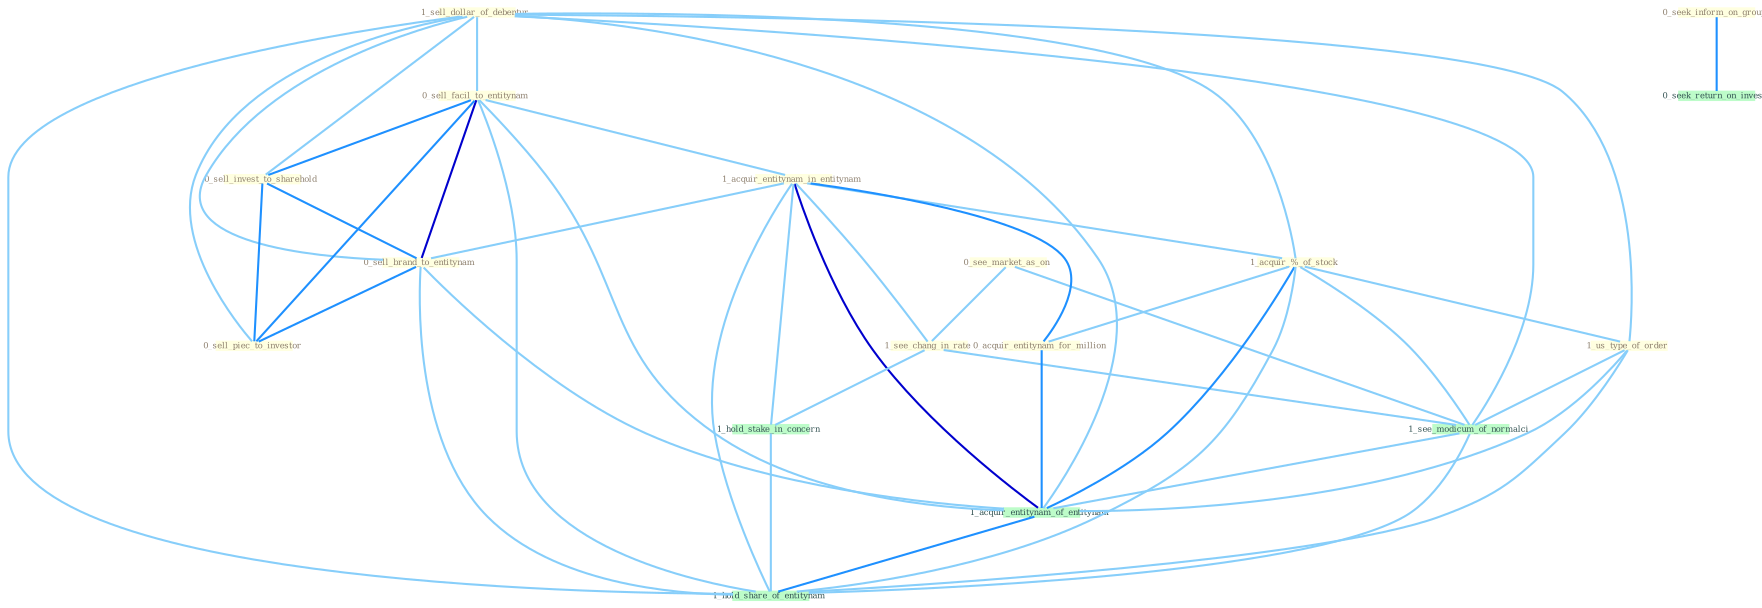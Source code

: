 Graph G{ 
    node
    [shape=polygon,style=filled,width=.5,height=.06,color="#BDFCC9",fixedsize=true,fontsize=4,
    fontcolor="#2f4f4f"];
    {node
    [color="#ffffe0", fontcolor="#8b7d6b"] "1_sell_dollar_of_debentur " "0_sell_facil_to_entitynam " "0_see_market_as_on " "1_acquir_entitynam_in_entitynam " "1_see_chang_in_rate " "0_seek_inform_on_group " "1_acquir_%_of_stock " "0_sell_invest_to_sharehold " "1_us_type_of_order " "0_sell_brand_to_entitynam " "0_sell_piec_to_investor " "0_acquir_entitynam_for_million "}
{node [color="#fff0f5", fontcolor="#b22222"]}
edge [color="#B0E2FF"];

	"1_sell_dollar_of_debentur " -- "0_sell_facil_to_entitynam " [w="1", color="#87cefa" ];
	"1_sell_dollar_of_debentur " -- "1_acquir_%_of_stock " [w="1", color="#87cefa" ];
	"1_sell_dollar_of_debentur " -- "0_sell_invest_to_sharehold " [w="1", color="#87cefa" ];
	"1_sell_dollar_of_debentur " -- "1_us_type_of_order " [w="1", color="#87cefa" ];
	"1_sell_dollar_of_debentur " -- "0_sell_brand_to_entitynam " [w="1", color="#87cefa" ];
	"1_sell_dollar_of_debentur " -- "0_sell_piec_to_investor " [w="1", color="#87cefa" ];
	"1_sell_dollar_of_debentur " -- "1_see_modicum_of_normalci " [w="1", color="#87cefa" ];
	"1_sell_dollar_of_debentur " -- "1_acquir_entitynam_of_entitynam " [w="1", color="#87cefa" ];
	"1_sell_dollar_of_debentur " -- "1_hold_share_of_entitynam " [w="1", color="#87cefa" ];
	"0_sell_facil_to_entitynam " -- "1_acquir_entitynam_in_entitynam " [w="1", color="#87cefa" ];
	"0_sell_facil_to_entitynam " -- "0_sell_invest_to_sharehold " [w="2", color="#1e90ff" , len=0.8];
	"0_sell_facil_to_entitynam " -- "0_sell_brand_to_entitynam " [w="3", color="#0000cd" , len=0.6];
	"0_sell_facil_to_entitynam " -- "0_sell_piec_to_investor " [w="2", color="#1e90ff" , len=0.8];
	"0_sell_facil_to_entitynam " -- "1_acquir_entitynam_of_entitynam " [w="1", color="#87cefa" ];
	"0_sell_facil_to_entitynam " -- "1_hold_share_of_entitynam " [w="1", color="#87cefa" ];
	"0_see_market_as_on " -- "1_see_chang_in_rate " [w="1", color="#87cefa" ];
	"0_see_market_as_on " -- "1_see_modicum_of_normalci " [w="1", color="#87cefa" ];
	"1_acquir_entitynam_in_entitynam " -- "1_see_chang_in_rate " [w="1", color="#87cefa" ];
	"1_acquir_entitynam_in_entitynam " -- "1_acquir_%_of_stock " [w="1", color="#87cefa" ];
	"1_acquir_entitynam_in_entitynam " -- "0_sell_brand_to_entitynam " [w="1", color="#87cefa" ];
	"1_acquir_entitynam_in_entitynam " -- "0_acquir_entitynam_for_million " [w="2", color="#1e90ff" , len=0.8];
	"1_acquir_entitynam_in_entitynam " -- "1_hold_stake_in_concern " [w="1", color="#87cefa" ];
	"1_acquir_entitynam_in_entitynam " -- "1_acquir_entitynam_of_entitynam " [w="3", color="#0000cd" , len=0.6];
	"1_acquir_entitynam_in_entitynam " -- "1_hold_share_of_entitynam " [w="1", color="#87cefa" ];
	"1_see_chang_in_rate " -- "1_hold_stake_in_concern " [w="1", color="#87cefa" ];
	"1_see_chang_in_rate " -- "1_see_modicum_of_normalci " [w="1", color="#87cefa" ];
	"0_seek_inform_on_group " -- "0_seek_return_on_invest " [w="2", color="#1e90ff" , len=0.8];
	"1_acquir_%_of_stock " -- "1_us_type_of_order " [w="1", color="#87cefa" ];
	"1_acquir_%_of_stock " -- "0_acquir_entitynam_for_million " [w="1", color="#87cefa" ];
	"1_acquir_%_of_stock " -- "1_see_modicum_of_normalci " [w="1", color="#87cefa" ];
	"1_acquir_%_of_stock " -- "1_acquir_entitynam_of_entitynam " [w="2", color="#1e90ff" , len=0.8];
	"1_acquir_%_of_stock " -- "1_hold_share_of_entitynam " [w="1", color="#87cefa" ];
	"0_sell_invest_to_sharehold " -- "0_sell_brand_to_entitynam " [w="2", color="#1e90ff" , len=0.8];
	"0_sell_invest_to_sharehold " -- "0_sell_piec_to_investor " [w="2", color="#1e90ff" , len=0.8];
	"1_us_type_of_order " -- "1_see_modicum_of_normalci " [w="1", color="#87cefa" ];
	"1_us_type_of_order " -- "1_acquir_entitynam_of_entitynam " [w="1", color="#87cefa" ];
	"1_us_type_of_order " -- "1_hold_share_of_entitynam " [w="1", color="#87cefa" ];
	"0_sell_brand_to_entitynam " -- "0_sell_piec_to_investor " [w="2", color="#1e90ff" , len=0.8];
	"0_sell_brand_to_entitynam " -- "1_acquir_entitynam_of_entitynam " [w="1", color="#87cefa" ];
	"0_sell_brand_to_entitynam " -- "1_hold_share_of_entitynam " [w="1", color="#87cefa" ];
	"0_acquir_entitynam_for_million " -- "1_acquir_entitynam_of_entitynam " [w="2", color="#1e90ff" , len=0.8];
	"1_hold_stake_in_concern " -- "1_hold_share_of_entitynam " [w="1", color="#87cefa" ];
	"1_see_modicum_of_normalci " -- "1_acquir_entitynam_of_entitynam " [w="1", color="#87cefa" ];
	"1_see_modicum_of_normalci " -- "1_hold_share_of_entitynam " [w="1", color="#87cefa" ];
	"1_acquir_entitynam_of_entitynam " -- "1_hold_share_of_entitynam " [w="2", color="#1e90ff" , len=0.8];
}